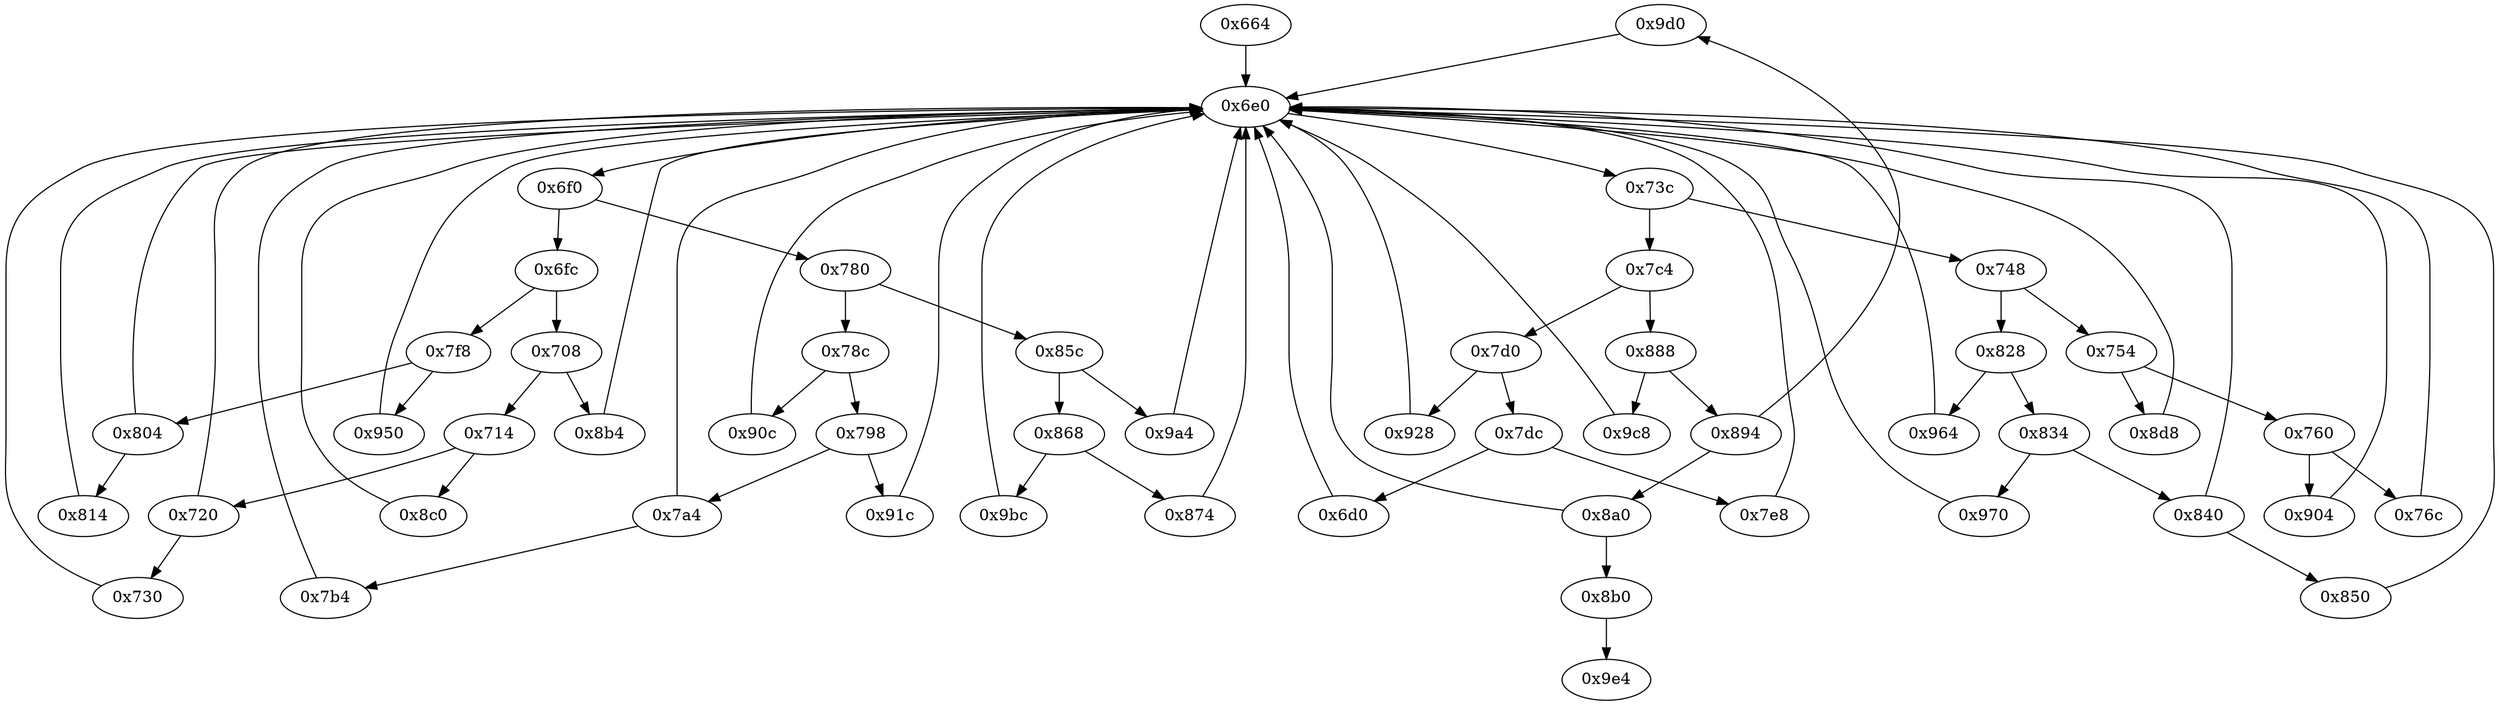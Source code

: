 strict digraph "" {
	"0x9d0"	 [opcode="[u'ldr', u'ldr', u'str', u'ldr', u'b']"];
	"0x6e0"	 [opcode="[u'mov', u'ldr', u'cmp', u'b']"];
	"0x9d0" -> "0x6e0";
	"0x6fc"	 [opcode="[u'ldr', u'cmp', u'b']"];
	"0x7f8"	 [opcode="[u'ldr', u'cmp', u'b']"];
	"0x6fc" -> "0x7f8";
	"0x708"	 [opcode="[u'ldr', u'cmp', u'b']"];
	"0x6fc" -> "0x708";
	"0x780"	 [opcode="[u'ldr', u'cmp', u'b']"];
	"0x85c"	 [opcode="[u'ldr', u'cmp', u'b']"];
	"0x780" -> "0x85c";
	"0x78c"	 [opcode="[u'ldr', u'cmp', u'b']"];
	"0x780" -> "0x78c";
	"0x950"	 [opcode="[u'ldr', u'add', u'str', u'ldr', u'b']"];
	"0x950" -> "0x6e0";
	"0x8d8"	 [opcode="[u'ldr', u'add', u'ldrb', u'ldr', u'add', u'str', u'ldr', u'add', u'str', u'ldr', u'b']"];
	"0x8d8" -> "0x6e0";
	"0x8b0"	 [opcode="[u'b']"];
	"0x9e4"	 [opcode="[u'ldr', u'ldr', u'ldr', u'ldr', u'sub', u'mov', u'sub', u'pop']"];
	"0x8b0" -> "0x9e4";
	"0x7a4"	 [opcode="[u'ldr', u'cmp', u'mov', u'b']"];
	"0x7a4" -> "0x6e0";
	"0x7b4"	 [opcode="[u'ldr', u'bl', u'ldr', u'b']"];
	"0x7a4" -> "0x7b4";
	"0x8b4"	 [opcode="[u'mov', u'mov', u'b']"];
	"0x8b4" -> "0x6e0";
	"0x6f0"	 [opcode="[u'ldr', u'cmp', u'b']"];
	"0x6e0" -> "0x6f0";
	"0x73c"	 [opcode="[u'ldr', u'cmp', u'b']"];
	"0x6e0" -> "0x73c";
	"0x7c4"	 [opcode="[u'ldr', u'cmp', u'b']"];
	"0x888"	 [opcode="[u'ldr', u'cmp', u'b']"];
	"0x7c4" -> "0x888";
	"0x7d0"	 [opcode="[u'ldr', u'cmp', u'b']"];
	"0x7c4" -> "0x7d0";
	"0x868"	 [opcode="[u'ldr', u'cmp', u'b']"];
	"0x9bc"	 [opcode="[u'ldr', u'ldr', u'b']"];
	"0x868" -> "0x9bc";
	"0x874"	 [opcode="[u'ldr', u'cmp', u'mov', u'ldr', u'b']"];
	"0x868" -> "0x874";
	"0x804"	 [opcode="[u'ldr', u'cmp', u'mov', u'b']"];
	"0x804" -> "0x6e0";
	"0x814"	 [opcode="[u'ldr', u'cmp', u'mov', u'ldr', u'b']"];
	"0x804" -> "0x814";
	"0x714"	 [opcode="[u'ldr', u'cmp', u'b']"];
	"0x8c0"	 [opcode="[u'ldr', u'ldr', u'ldrb', u'str', u'ldr', u'b']"];
	"0x714" -> "0x8c0";
	"0x720"	 [opcode="[u'ldr', u'cmp', u'mov', u'b']"];
	"0x714" -> "0x720";
	"0x904"	 [opcode="[u'ldr', u'b']"];
	"0x904" -> "0x6e0";
	"0x7f8" -> "0x950";
	"0x7f8" -> "0x804";
	"0x828"	 [opcode="[u'ldr', u'cmp', u'b']"];
	"0x964"	 [opcode="[u'mov', u'mov', u'b']"];
	"0x828" -> "0x964";
	"0x834"	 [opcode="[u'ldr', u'cmp', u'b']"];
	"0x828" -> "0x834";
	"0x928"	 [opcode="[u'ldr', u'str', u'str', u'ldr', u'ldr', u'ldr', u'ldr', u'cmp', u'mov', u'b']"];
	"0x928" -> "0x6e0";
	"0x730"	 [opcode="[u'mov', u'mov', u'b']"];
	"0x730" -> "0x6e0";
	"0x91c"	 [opcode="[u'ldr', u'mov', u'b']"];
	"0x91c" -> "0x6e0";
	"0x760"	 [opcode="[u'ldr', u'cmp', u'b']"];
	"0x760" -> "0x904";
	"0x76c"	 [opcode="[u'ldr', u'cmp', u'mov', u'mov', u'b']"];
	"0x760" -> "0x76c";
	"0x76c" -> "0x6e0";
	"0x754"	 [opcode="[u'ldr', u'cmp', u'b']"];
	"0x754" -> "0x8d8";
	"0x754" -> "0x760";
	"0x7dc"	 [opcode="[u'ldr', u'cmp', u'b']"];
	"0x6d0"	 [opcode="[u'ldr', u'cmp', u'mov', u'mov']"];
	"0x7dc" -> "0x6d0";
	"0x7e8"	 [opcode="[u'add', u'str', u'ldr', u'b']"];
	"0x7dc" -> "0x7e8";
	"0x798"	 [opcode="[u'ldr', u'cmp', u'b']"];
	"0x798" -> "0x7a4";
	"0x798" -> "0x91c";
	"0x9bc" -> "0x6e0";
	"0x964" -> "0x6e0";
	"0x6f0" -> "0x6fc";
	"0x6f0" -> "0x780";
	"0x874" -> "0x6e0";
	"0x85c" -> "0x868";
	"0x9a4"	 [opcode="[u'ldrb', u'ldr', u'ldr', u'cmp', u'mov', u'b']"];
	"0x85c" -> "0x9a4";
	"0x8a0"	 [opcode="[u'ldr', u'cmp', u'mov', u'b']"];
	"0x8a0" -> "0x8b0";
	"0x8a0" -> "0x6e0";
	"0x9a4" -> "0x6e0";
	"0x78c" -> "0x798";
	"0x90c"	 [opcode="[u'ldr', u'bl', u'ldr', u'b']"];
	"0x78c" -> "0x90c";
	"0x894"	 [opcode="[u'ldr', u'cmp', u'b']"];
	"0x894" -> "0x9d0";
	"0x894" -> "0x8a0";
	"0x888" -> "0x894";
	"0x9c8"	 [opcode="[u'ldr', u'b']"];
	"0x888" -> "0x9c8";
	"0x8c0" -> "0x6e0";
	"0x9c8" -> "0x6e0";
	"0x6d0" -> "0x6e0";
	"0x814" -> "0x6e0";
	"0x7b4" -> "0x6e0";
	"0x664"	 [opcode="[u'push', u'add', u'sub', u'mov', u'ldr', u'cmp', u'ldr', u'ldr', u'str', u'ldr', u'ldr', u'mov', u'sub', u'sub', u'str', u'ldr', \
u'str', u'ldr', u'ldr', u'ldr', u'ldr', u'add', u'str', u'ldr', u'add', u'str', u'b']"];
	"0x664" -> "0x6e0";
	"0x720" -> "0x6e0";
	"0x720" -> "0x730";
	"0x970"	 [opcode="[u'ldr', u'ldr', u'ldr', u'mov', u'str', u'add', u'bl', u'cmp', u'mov', u'mov', u'strb', u'ldr', u'b']"];
	"0x970" -> "0x6e0";
	"0x708" -> "0x8b4";
	"0x708" -> "0x714";
	"0x7d0" -> "0x928";
	"0x7d0" -> "0x7dc";
	"0x834" -> "0x970";
	"0x840"	 [opcode="[u'ldr', u'cmp', u'mov', u'b']"];
	"0x834" -> "0x840";
	"0x7e8" -> "0x6e0";
	"0x748"	 [opcode="[u'ldr', u'cmp', u'b']"];
	"0x748" -> "0x828";
	"0x748" -> "0x754";
	"0x840" -> "0x6e0";
	"0x850"	 [opcode="[u'ldr', u'ldr', u'b']"];
	"0x840" -> "0x850";
	"0x73c" -> "0x7c4";
	"0x73c" -> "0x748";
	"0x850" -> "0x6e0";
	"0x90c" -> "0x6e0";
}
